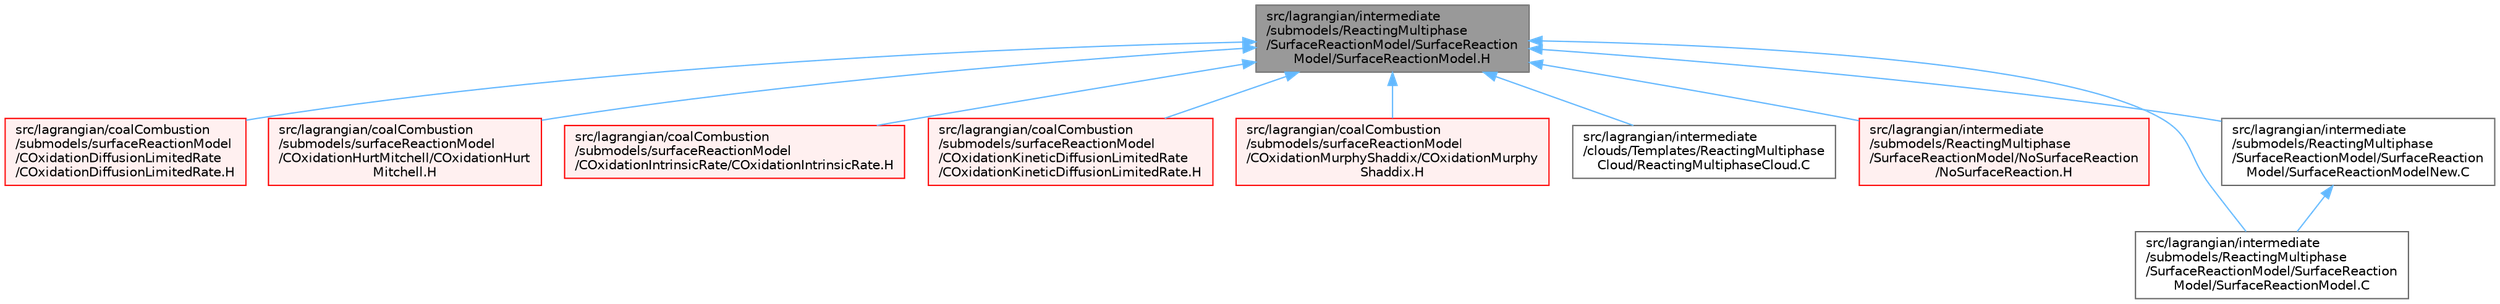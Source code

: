 digraph "src/lagrangian/intermediate/submodels/ReactingMultiphase/SurfaceReactionModel/SurfaceReactionModel/SurfaceReactionModel.H"
{
 // LATEX_PDF_SIZE
  bgcolor="transparent";
  edge [fontname=Helvetica,fontsize=10,labelfontname=Helvetica,labelfontsize=10];
  node [fontname=Helvetica,fontsize=10,shape=box,height=0.2,width=0.4];
  Node1 [id="Node000001",label="src/lagrangian/intermediate\l/submodels/ReactingMultiphase\l/SurfaceReactionModel/SurfaceReaction\lModel/SurfaceReactionModel.H",height=0.2,width=0.4,color="gray40", fillcolor="grey60", style="filled", fontcolor="black",tooltip=" "];
  Node1 -> Node2 [id="edge1_Node000001_Node000002",dir="back",color="steelblue1",style="solid",tooltip=" "];
  Node2 [id="Node000002",label="src/lagrangian/coalCombustion\l/submodels/surfaceReactionModel\l/COxidationDiffusionLimitedRate\l/COxidationDiffusionLimitedRate.H",height=0.2,width=0.4,color="red", fillcolor="#FFF0F0", style="filled",URL="$COxidationDiffusionLimitedRate_8H.html",tooltip=" "];
  Node1 -> Node6 [id="edge2_Node000001_Node000006",dir="back",color="steelblue1",style="solid",tooltip=" "];
  Node6 [id="Node000006",label="src/lagrangian/coalCombustion\l/submodels/surfaceReactionModel\l/COxidationHurtMitchell/COxidationHurt\lMitchell.H",height=0.2,width=0.4,color="red", fillcolor="#FFF0F0", style="filled",URL="$COxidationHurtMitchell_8H.html",tooltip=" "];
  Node1 -> Node8 [id="edge3_Node000001_Node000008",dir="back",color="steelblue1",style="solid",tooltip=" "];
  Node8 [id="Node000008",label="src/lagrangian/coalCombustion\l/submodels/surfaceReactionModel\l/COxidationIntrinsicRate/COxidationIntrinsicRate.H",height=0.2,width=0.4,color="red", fillcolor="#FFF0F0", style="filled",URL="$COxidationIntrinsicRate_8H.html",tooltip=" "];
  Node1 -> Node10 [id="edge4_Node000001_Node000010",dir="back",color="steelblue1",style="solid",tooltip=" "];
  Node10 [id="Node000010",label="src/lagrangian/coalCombustion\l/submodels/surfaceReactionModel\l/COxidationKineticDiffusionLimitedRate\l/COxidationKineticDiffusionLimitedRate.H",height=0.2,width=0.4,color="red", fillcolor="#FFF0F0", style="filled",URL="$COxidationKineticDiffusionLimitedRate_8H.html",tooltip=" "];
  Node1 -> Node12 [id="edge5_Node000001_Node000012",dir="back",color="steelblue1",style="solid",tooltip=" "];
  Node12 [id="Node000012",label="src/lagrangian/coalCombustion\l/submodels/surfaceReactionModel\l/COxidationMurphyShaddix/COxidationMurphy\lShaddix.H",height=0.2,width=0.4,color="red", fillcolor="#FFF0F0", style="filled",URL="$COxidationMurphyShaddix_8H.html",tooltip=" "];
  Node1 -> Node14 [id="edge6_Node000001_Node000014",dir="back",color="steelblue1",style="solid",tooltip=" "];
  Node14 [id="Node000014",label="src/lagrangian/intermediate\l/clouds/Templates/ReactingMultiphase\lCloud/ReactingMultiphaseCloud.C",height=0.2,width=0.4,color="grey40", fillcolor="white", style="filled",URL="$ReactingMultiphaseCloud_8C.html",tooltip=" "];
  Node1 -> Node15 [id="edge7_Node000001_Node000015",dir="back",color="steelblue1",style="solid",tooltip=" "];
  Node15 [id="Node000015",label="src/lagrangian/intermediate\l/submodels/ReactingMultiphase\l/SurfaceReactionModel/NoSurfaceReaction\l/NoSurfaceReaction.H",height=0.2,width=0.4,color="red", fillcolor="#FFF0F0", style="filled",URL="$NoSurfaceReaction_8H.html",tooltip=" "];
  Node1 -> Node19 [id="edge8_Node000001_Node000019",dir="back",color="steelblue1",style="solid",tooltip=" "];
  Node19 [id="Node000019",label="src/lagrangian/intermediate\l/submodels/ReactingMultiphase\l/SurfaceReactionModel/SurfaceReaction\lModel/SurfaceReactionModel.C",height=0.2,width=0.4,color="grey40", fillcolor="white", style="filled",URL="$SurfaceReactionModel_8C.html",tooltip=" "];
  Node1 -> Node20 [id="edge9_Node000001_Node000020",dir="back",color="steelblue1",style="solid",tooltip=" "];
  Node20 [id="Node000020",label="src/lagrangian/intermediate\l/submodels/ReactingMultiphase\l/SurfaceReactionModel/SurfaceReaction\lModel/SurfaceReactionModelNew.C",height=0.2,width=0.4,color="grey40", fillcolor="white", style="filled",URL="$SurfaceReactionModelNew_8C.html",tooltip=" "];
  Node20 -> Node19 [id="edge10_Node000020_Node000019",dir="back",color="steelblue1",style="solid",tooltip=" "];
}
